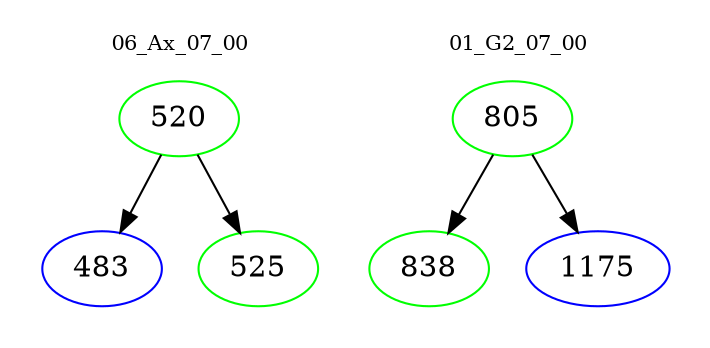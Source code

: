 digraph{
subgraph cluster_0 {
color = white
label = "06_Ax_07_00";
fontsize=10;
T0_520 [label="520", color="green"]
T0_520 -> T0_483 [color="black"]
T0_483 [label="483", color="blue"]
T0_520 -> T0_525 [color="black"]
T0_525 [label="525", color="green"]
}
subgraph cluster_1 {
color = white
label = "01_G2_07_00";
fontsize=10;
T1_805 [label="805", color="green"]
T1_805 -> T1_838 [color="black"]
T1_838 [label="838", color="green"]
T1_805 -> T1_1175 [color="black"]
T1_1175 [label="1175", color="blue"]
}
}
